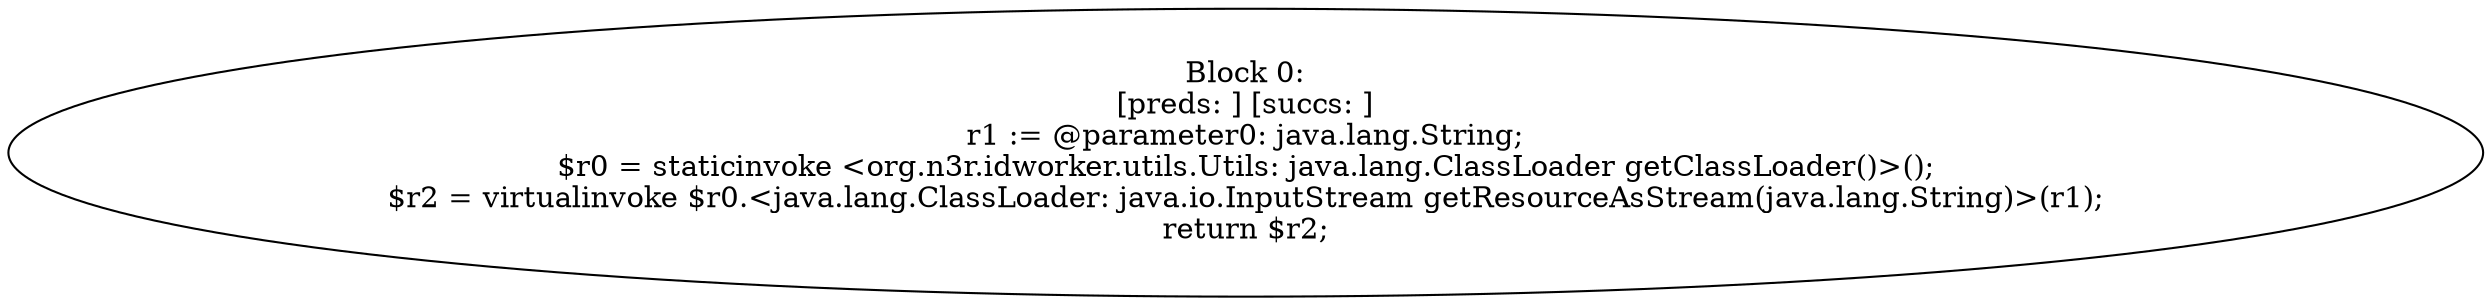 digraph "unitGraph" {
    "Block 0:
[preds: ] [succs: ]
r1 := @parameter0: java.lang.String;
$r0 = staticinvoke <org.n3r.idworker.utils.Utils: java.lang.ClassLoader getClassLoader()>();
$r2 = virtualinvoke $r0.<java.lang.ClassLoader: java.io.InputStream getResourceAsStream(java.lang.String)>(r1);
return $r2;
"
}
